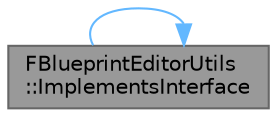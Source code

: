 digraph "FBlueprintEditorUtils::ImplementsInterface"
{
 // INTERACTIVE_SVG=YES
 // LATEX_PDF_SIZE
  bgcolor="transparent";
  edge [fontname=Helvetica,fontsize=10,labelfontname=Helvetica,labelfontsize=10];
  node [fontname=Helvetica,fontsize=10,shape=box,height=0.2,width=0.4];
  rankdir="LR";
  Node1 [id="Node000001",label="FBlueprintEditorUtils\l::ImplementsInterface",height=0.2,width=0.4,color="gray40", fillcolor="grey60", style="filled", fontcolor="black",tooltip="Returns true if the interfaces is implemented."];
  Node1 -> Node1 [id="edge1_Node000001_Node000001",color="steelblue1",style="solid",tooltip=" "];
}
